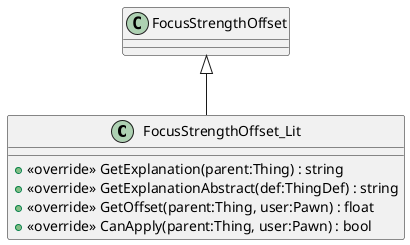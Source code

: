 @startuml
class FocusStrengthOffset_Lit {
    + <<override>> GetExplanation(parent:Thing) : string
    + <<override>> GetExplanationAbstract(def:ThingDef) : string
    + <<override>> GetOffset(parent:Thing, user:Pawn) : float
    + <<override>> CanApply(parent:Thing, user:Pawn) : bool
}
FocusStrengthOffset <|-- FocusStrengthOffset_Lit
@enduml
